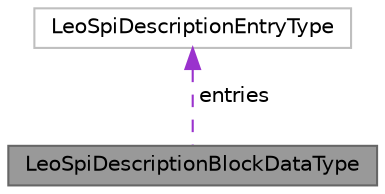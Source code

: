 digraph "LeoSpiDescriptionBlockDataType"
{
 // LATEX_PDF_SIZE
  bgcolor="transparent";
  edge [fontname=Helvetica,fontsize=10,labelfontname=Helvetica,labelfontsize=10];
  node [fontname=Helvetica,fontsize=10,shape=box,height=0.2,width=0.4];
  Node1 [label="LeoSpiDescriptionBlockDataType",height=0.2,width=0.4,color="gray40", fillcolor="grey60", style="filled", fontcolor="black",tooltip=" "];
  Node2 -> Node1 [dir="back",color="darkorchid3",style="dashed",label=" entries" ];
  Node2 [label="LeoSpiDescriptionEntryType",height=0.2,width=0.4,color="grey75", fillcolor="white", style="filled",URL="$structLeoSpiDescriptionEntryType.html",tooltip=" "];
}

